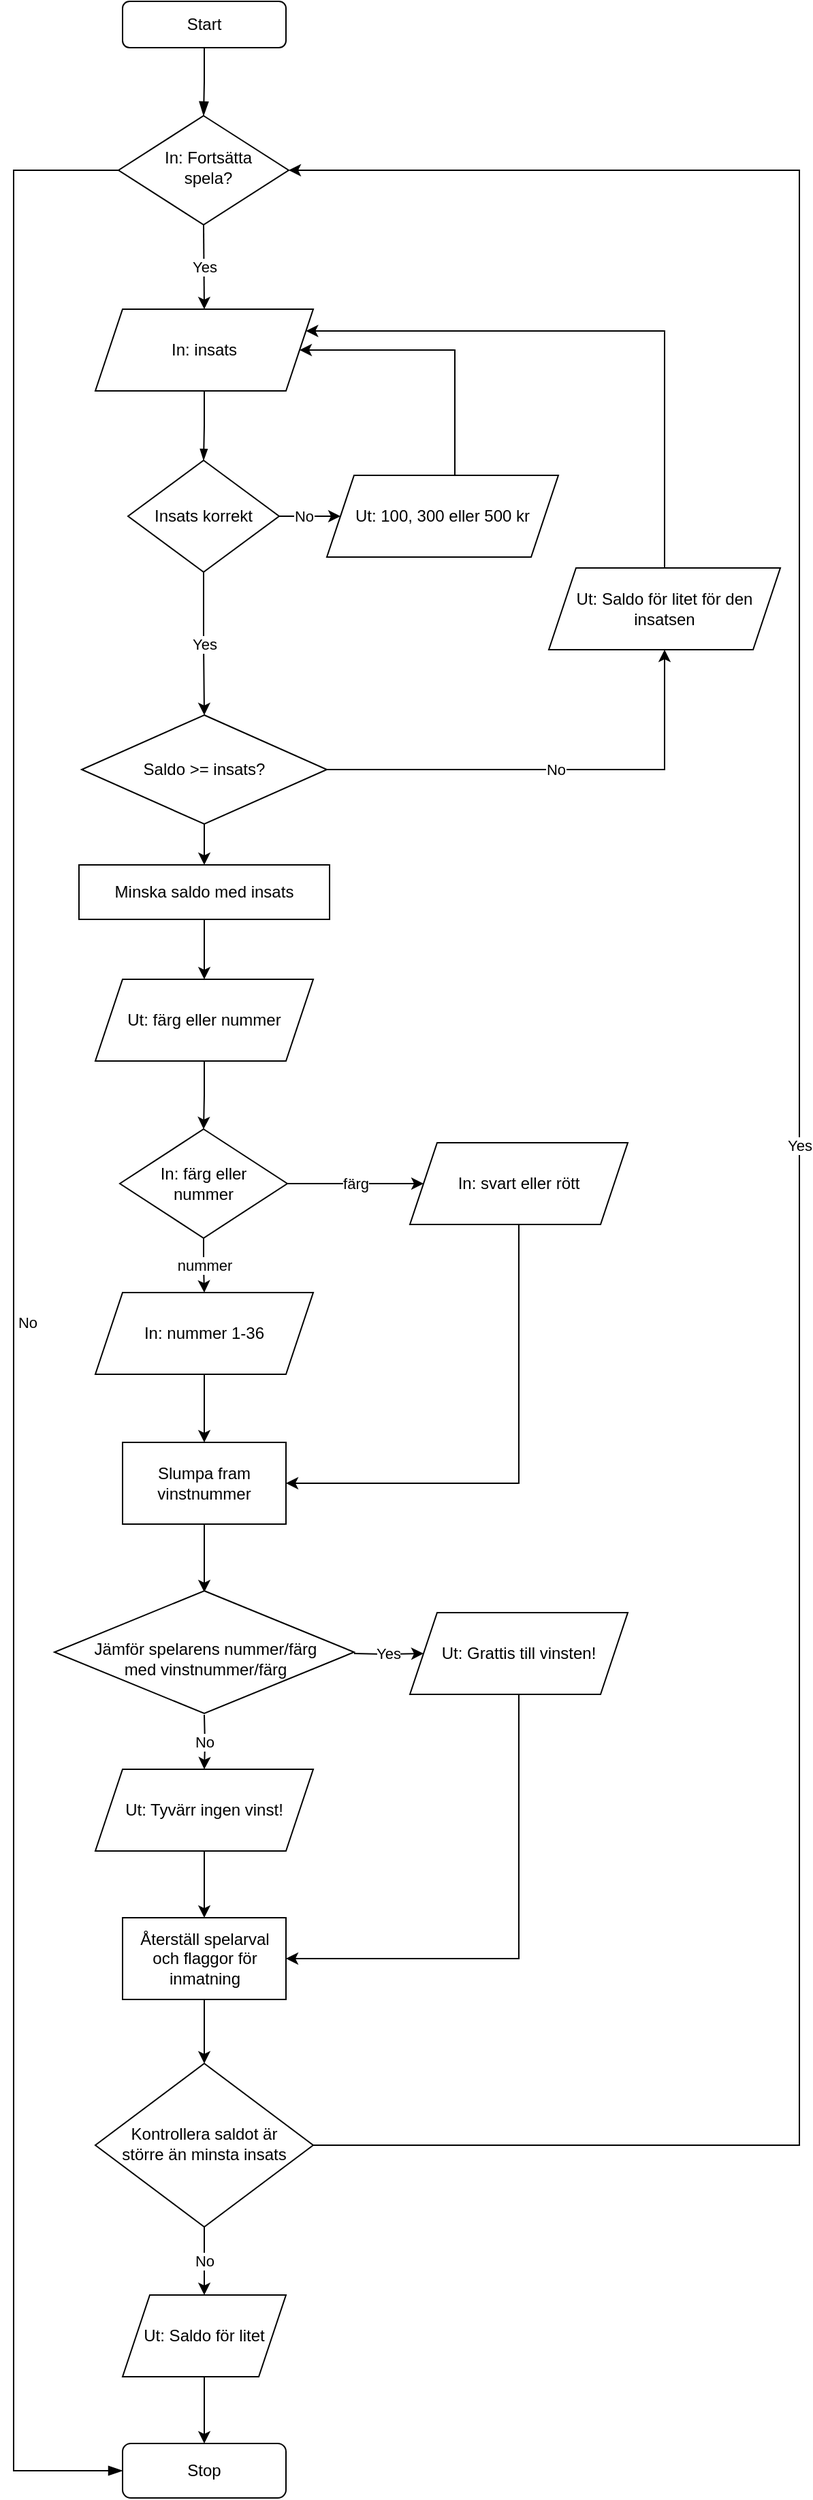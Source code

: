 <mxfile version="20.0.1" type="device"><diagram id="C5RBs43oDa-KdzZeNtuy" name="Page-1"><mxGraphModel dx="1488" dy="672" grid="0" gridSize="10" guides="1" tooltips="1" connect="1" arrows="1" fold="1" page="1" pageScale="1" pageWidth="827" pageHeight="1169" math="0" shadow="0"><root><mxCell id="WIyWlLk6GJQsqaUBKTNV-0"/><mxCell id="WIyWlLk6GJQsqaUBKTNV-1" parent="WIyWlLk6GJQsqaUBKTNV-0"/><mxCell id="WIyWlLk6GJQsqaUBKTNV-2" value="" style="rounded=0;html=1;jettySize=auto;orthogonalLoop=1;fontSize=11;endArrow=blockThin;endFill=1;endSize=8;strokeWidth=1;shadow=0;labelBackgroundColor=none;edgeStyle=orthogonalEdgeStyle;" parent="WIyWlLk6GJQsqaUBKTNV-1" source="WIyWlLk6GJQsqaUBKTNV-3" target="WIyWlLk6GJQsqaUBKTNV-6" edge="1"><mxGeometry relative="1" as="geometry"/></mxCell><mxCell id="WIyWlLk6GJQsqaUBKTNV-3" value="Start" style="rounded=1;whiteSpace=wrap;html=1;fontSize=12;glass=0;strokeWidth=1;shadow=0;" parent="WIyWlLk6GJQsqaUBKTNV-1" vertex="1"><mxGeometry x="160" y="86" width="120" height="34" as="geometry"/></mxCell><mxCell id="WIyWlLk6GJQsqaUBKTNV-5" value="No" style="edgeStyle=orthogonalEdgeStyle;rounded=0;html=1;jettySize=auto;orthogonalLoop=1;fontSize=11;endArrow=blockThin;endFill=1;endSize=8;strokeWidth=1;shadow=0;labelBackgroundColor=none;exitX=0;exitY=0.5;exitDx=0;exitDy=0;entryX=0;entryY=0.5;entryDx=0;entryDy=0;" parent="WIyWlLk6GJQsqaUBKTNV-1" source="WIyWlLk6GJQsqaUBKTNV-6" target="WIyWlLk6GJQsqaUBKTNV-11" edge="1"><mxGeometry y="10" relative="1" as="geometry"><mxPoint as="offset"/><mxPoint x="90" y="440" as="targetPoint"/><Array as="points"><mxPoint x="80" y="210"/><mxPoint x="80" y="1899"/></Array></mxGeometry></mxCell><mxCell id="f2NnET3SuriSRTDmR-nI-0" value="Yes" style="edgeStyle=none;curved=1;rounded=0;orthogonalLoop=1;jettySize=auto;html=1;exitX=0.5;exitY=1;exitDx=0;exitDy=0;entryX=0.5;entryY=0;entryDx=0;entryDy=0;endArrow=classic;startSize=6;endSize=6;sourcePerimeterSpacing=0;targetPerimeterSpacing=0;" edge="1" parent="WIyWlLk6GJQsqaUBKTNV-1" source="WIyWlLk6GJQsqaUBKTNV-6" target="add4nnjq6_vR_UrR0m75-10"><mxGeometry relative="1" as="geometry"/></mxCell><mxCell id="WIyWlLk6GJQsqaUBKTNV-6" value="In: Fortsätta spela?" style="rhombus;whiteSpace=wrap;html=1;shadow=0;fontFamily=Helvetica;fontSize=12;align=center;strokeWidth=1;spacing=6;spacingTop=-4;perimeterSpacing=0;spacingLeft=13;spacingBottom=0;spacingRight=6;" parent="WIyWlLk6GJQsqaUBKTNV-1" vertex="1"><mxGeometry x="157" y="170" width="125" height="80" as="geometry"/></mxCell><mxCell id="WIyWlLk6GJQsqaUBKTNV-11" value="Stop" style="rounded=1;whiteSpace=wrap;html=1;fontSize=12;glass=0;strokeWidth=1;shadow=0;" parent="WIyWlLk6GJQsqaUBKTNV-1" vertex="1"><mxGeometry x="160" y="1879" width="120" height="40" as="geometry"/></mxCell><mxCell id="add4nnjq6_vR_UrR0m75-12" style="edgeStyle=orthogonalEdgeStyle;rounded=0;orthogonalLoop=1;jettySize=auto;html=1;endArrow=blockThin;endFill=1;" parent="WIyWlLk6GJQsqaUBKTNV-1" source="add4nnjq6_vR_UrR0m75-10" target="2Pdob3zwKr16V2wpJ0de-7" edge="1"><mxGeometry relative="1" as="geometry"><mxPoint x="220" y="432" as="targetPoint"/></mxGeometry></mxCell><mxCell id="add4nnjq6_vR_UrR0m75-10" value="In: insats" style="shape=parallelogram;perimeter=parallelogramPerimeter;whiteSpace=wrap;html=1;fixedSize=1;" parent="WIyWlLk6GJQsqaUBKTNV-1" vertex="1"><mxGeometry x="140" y="312" width="160" height="60" as="geometry"/></mxCell><mxCell id="lTKATb2LQ7OgM3ZhORIK-29" style="edgeStyle=orthogonalEdgeStyle;curved=0;rounded=1;sketch=0;orthogonalLoop=1;jettySize=auto;html=1;exitX=0.5;exitY=1;exitDx=0;exitDy=0;entryX=0.5;entryY=0;entryDx=0;entryDy=0;" parent="WIyWlLk6GJQsqaUBKTNV-1" source="add4nnjq6_vR_UrR0m75-13" target="lTKATb2LQ7OgM3ZhORIK-28" edge="1"><mxGeometry relative="1" as="geometry"/></mxCell><mxCell id="2Pdob3zwKr16V2wpJ0de-10" value="No" style="edgeStyle=orthogonalEdgeStyle;rounded=0;orthogonalLoop=1;jettySize=auto;html=1;exitX=1;exitY=0.5;exitDx=0;exitDy=0;entryX=0.5;entryY=1;entryDx=0;entryDy=0;" parent="WIyWlLk6GJQsqaUBKTNV-1" source="add4nnjq6_vR_UrR0m75-13" target="lTKATb2LQ7OgM3ZhORIK-4" edge="1"><mxGeometry relative="1" as="geometry"/></mxCell><mxCell id="add4nnjq6_vR_UrR0m75-13" value="&lt;span&gt;Saldo &amp;gt;= insats?&lt;/span&gt;" style="rhombus;whiteSpace=wrap;html=1;" parent="WIyWlLk6GJQsqaUBKTNV-1" vertex="1"><mxGeometry x="130" y="610" width="180" height="80" as="geometry"/></mxCell><mxCell id="lTKATb2LQ7OgM3ZhORIK-3" style="edgeStyle=orthogonalEdgeStyle;rounded=0;orthogonalLoop=1;jettySize=auto;html=1;exitX=0.5;exitY=0;exitDx=0;exitDy=0;entryX=1;entryY=0.25;entryDx=0;entryDy=0;" parent="WIyWlLk6GJQsqaUBKTNV-1" source="lTKATb2LQ7OgM3ZhORIK-4" edge="1" target="add4nnjq6_vR_UrR0m75-10"><mxGeometry relative="1" as="geometry"><mxPoint x="332" y="261" as="targetPoint"/><mxPoint x="414" y="303" as="sourcePoint"/><Array as="points"><mxPoint x="558" y="328"/></Array></mxGeometry></mxCell><mxCell id="lTKATb2LQ7OgM3ZhORIK-4" value="&lt;span style=&quot;&quot;&gt;Ut: Saldo för litet för den insatsen&lt;/span&gt;" style="shape=parallelogram;perimeter=parallelogramPerimeter;whiteSpace=wrap;html=1;fixedSize=1;" parent="WIyWlLk6GJQsqaUBKTNV-1" vertex="1"><mxGeometry x="473" y="502" width="170" height="60" as="geometry"/></mxCell><mxCell id="lTKATb2LQ7OgM3ZhORIK-9" style="edgeStyle=orthogonalEdgeStyle;rounded=0;orthogonalLoop=1;jettySize=auto;html=1;exitX=0.5;exitY=1;exitDx=0;exitDy=0;entryX=0.5;entryY=0;entryDx=0;entryDy=0;" parent="WIyWlLk6GJQsqaUBKTNV-1" source="lTKATb2LQ7OgM3ZhORIK-6" target="lTKATb2LQ7OgM3ZhORIK-8" edge="1"><mxGeometry relative="1" as="geometry"/></mxCell><mxCell id="lTKATb2LQ7OgM3ZhORIK-6" value="&lt;span style=&quot;&quot;&gt;Ut: färg eller nummer&lt;/span&gt;" style="shape=parallelogram;perimeter=parallelogramPerimeter;whiteSpace=wrap;html=1;fixedSize=1;" parent="WIyWlLk6GJQsqaUBKTNV-1" vertex="1"><mxGeometry x="140" y="804" width="160" height="60" as="geometry"/></mxCell><mxCell id="lTKATb2LQ7OgM3ZhORIK-12" value="färg" style="edgeStyle=orthogonalEdgeStyle;rounded=0;orthogonalLoop=1;jettySize=auto;html=1;exitX=1;exitY=0.5;exitDx=0;exitDy=0;entryX=0;entryY=0.5;entryDx=0;entryDy=0;" parent="WIyWlLk6GJQsqaUBKTNV-1" source="lTKATb2LQ7OgM3ZhORIK-8" target="lTKATb2LQ7OgM3ZhORIK-11" edge="1"><mxGeometry relative="1" as="geometry"/></mxCell><mxCell id="lTKATb2LQ7OgM3ZhORIK-14" value="nummer" style="edgeStyle=orthogonalEdgeStyle;rounded=0;orthogonalLoop=1;jettySize=auto;html=1;exitX=0.5;exitY=1;exitDx=0;exitDy=0;entryX=0.5;entryY=0;entryDx=0;entryDy=0;" parent="WIyWlLk6GJQsqaUBKTNV-1" source="lTKATb2LQ7OgM3ZhORIK-8" target="lTKATb2LQ7OgM3ZhORIK-13" edge="1"><mxGeometry relative="1" as="geometry"/></mxCell><mxCell id="lTKATb2LQ7OgM3ZhORIK-8" value="In: färg eller nummer" style="rhombus;whiteSpace=wrap;html=1;spacingLeft=6;spacingRight=6;" parent="WIyWlLk6GJQsqaUBKTNV-1" vertex="1"><mxGeometry x="158" y="914" width="123" height="80" as="geometry"/></mxCell><mxCell id="lTKATb2LQ7OgM3ZhORIK-16" style="edgeStyle=orthogonalEdgeStyle;rounded=0;orthogonalLoop=1;jettySize=auto;html=1;entryX=1;entryY=0.5;entryDx=0;entryDy=0;exitX=0.5;exitY=1;exitDx=0;exitDy=0;" parent="WIyWlLk6GJQsqaUBKTNV-1" source="lTKATb2LQ7OgM3ZhORIK-11" target="lTKATb2LQ7OgM3ZhORIK-15" edge="1"><mxGeometry relative="1" as="geometry"><Array as="points"><mxPoint x="451" y="1174"/></Array></mxGeometry></mxCell><mxCell id="lTKATb2LQ7OgM3ZhORIK-11" value="&lt;span style=&quot;&quot;&gt;In: svart eller rött&lt;/span&gt;" style="shape=parallelogram;perimeter=parallelogramPerimeter;whiteSpace=wrap;html=1;fixedSize=1;" parent="WIyWlLk6GJQsqaUBKTNV-1" vertex="1"><mxGeometry x="371" y="924" width="160" height="60" as="geometry"/></mxCell><mxCell id="lTKATb2LQ7OgM3ZhORIK-17" style="edgeStyle=orthogonalEdgeStyle;rounded=0;orthogonalLoop=1;jettySize=auto;html=1;exitX=0.5;exitY=1;exitDx=0;exitDy=0;entryX=0.5;entryY=0;entryDx=0;entryDy=0;" parent="WIyWlLk6GJQsqaUBKTNV-1" source="lTKATb2LQ7OgM3ZhORIK-13" target="lTKATb2LQ7OgM3ZhORIK-15" edge="1"><mxGeometry relative="1" as="geometry"/></mxCell><mxCell id="lTKATb2LQ7OgM3ZhORIK-13" value="&lt;span style=&quot;&quot;&gt;In: nummer 1-36&lt;/span&gt;" style="shape=parallelogram;perimeter=parallelogramPerimeter;whiteSpace=wrap;html=1;fixedSize=1;" parent="WIyWlLk6GJQsqaUBKTNV-1" vertex="1"><mxGeometry x="140" y="1034" width="160" height="60" as="geometry"/></mxCell><mxCell id="lTKATb2LQ7OgM3ZhORIK-19" style="edgeStyle=orthogonalEdgeStyle;rounded=0;orthogonalLoop=1;jettySize=auto;html=1;exitX=0.5;exitY=1;exitDx=0;exitDy=0;entryX=0.5;entryY=0;entryDx=0;entryDy=0;" parent="WIyWlLk6GJQsqaUBKTNV-1" source="lTKATb2LQ7OgM3ZhORIK-15" edge="1"><mxGeometry relative="1" as="geometry"><mxPoint x="220" y="1254" as="targetPoint"/></mxGeometry></mxCell><mxCell id="lTKATb2LQ7OgM3ZhORIK-15" value="Slumpa fram vinstnummer" style="rounded=0;whiteSpace=wrap;html=1;" parent="WIyWlLk6GJQsqaUBKTNV-1" vertex="1"><mxGeometry x="160" y="1144" width="120" height="60" as="geometry"/></mxCell><mxCell id="lTKATb2LQ7OgM3ZhORIK-23" value="Yes" style="edgeStyle=orthogonalEdgeStyle;curved=0;rounded=1;sketch=0;orthogonalLoop=1;jettySize=auto;html=1;exitX=1;exitY=0.5;exitDx=0;exitDy=0;entryX=0;entryY=0.5;entryDx=0;entryDy=0;" parent="WIyWlLk6GJQsqaUBKTNV-1" target="lTKATb2LQ7OgM3ZhORIK-21" edge="1"><mxGeometry relative="1" as="geometry"><mxPoint x="330" y="1299" as="sourcePoint"/></mxGeometry></mxCell><mxCell id="lTKATb2LQ7OgM3ZhORIK-24" value="No" style="edgeStyle=orthogonalEdgeStyle;curved=0;rounded=1;sketch=0;orthogonalLoop=1;jettySize=auto;html=1;exitX=0.5;exitY=1;exitDx=0;exitDy=0;" parent="WIyWlLk6GJQsqaUBKTNV-1" target="lTKATb2LQ7OgM3ZhORIK-22" edge="1"><mxGeometry relative="1" as="geometry"><mxPoint x="220" y="1344" as="sourcePoint"/></mxGeometry></mxCell><mxCell id="lTKATb2LQ7OgM3ZhORIK-20" value="Jämför spelarens nummer/färg med vinstnummer/färg" style="rhombus;whiteSpace=wrap;html=1;spacingTop=10;spacing=2;spacingLeft=15;spacingRight=13;" parent="WIyWlLk6GJQsqaUBKTNV-1" vertex="1"><mxGeometry x="110" y="1253" width="220" height="90" as="geometry"/></mxCell><mxCell id="lTKATb2LQ7OgM3ZhORIK-31" style="edgeStyle=orthogonalEdgeStyle;rounded=0;sketch=0;orthogonalLoop=1;jettySize=auto;html=1;exitX=0.5;exitY=1;exitDx=0;exitDy=0;entryX=1;entryY=0.5;entryDx=0;entryDy=0;" parent="WIyWlLk6GJQsqaUBKTNV-1" source="lTKATb2LQ7OgM3ZhORIK-21" target="lTKATb2LQ7OgM3ZhORIK-25" edge="1"><mxGeometry relative="1" as="geometry"/></mxCell><mxCell id="lTKATb2LQ7OgM3ZhORIK-21" value="&lt;span style=&quot;&quot;&gt;Ut: Grattis till vinsten!&lt;/span&gt;" style="shape=parallelogram;perimeter=parallelogramPerimeter;whiteSpace=wrap;html=1;fixedSize=1;" parent="WIyWlLk6GJQsqaUBKTNV-1" vertex="1"><mxGeometry x="371" y="1269" width="160" height="60" as="geometry"/></mxCell><mxCell id="lTKATb2LQ7OgM3ZhORIK-26" style="edgeStyle=orthogonalEdgeStyle;curved=0;rounded=1;sketch=0;orthogonalLoop=1;jettySize=auto;html=1;exitX=0.5;exitY=1;exitDx=0;exitDy=0;entryX=0.5;entryY=0;entryDx=0;entryDy=0;" parent="WIyWlLk6GJQsqaUBKTNV-1" source="lTKATb2LQ7OgM3ZhORIK-22" target="lTKATb2LQ7OgM3ZhORIK-25" edge="1"><mxGeometry relative="1" as="geometry"/></mxCell><mxCell id="lTKATb2LQ7OgM3ZhORIK-22" value="&lt;span style=&quot;&quot;&gt;Ut: Tyvärr ingen vinst!&lt;/span&gt;" style="shape=parallelogram;perimeter=parallelogramPerimeter;whiteSpace=wrap;html=1;fixedSize=1;" parent="WIyWlLk6GJQsqaUBKTNV-1" vertex="1"><mxGeometry x="140" y="1384" width="160" height="60" as="geometry"/></mxCell><mxCell id="2Pdob3zwKr16V2wpJ0de-2" style="edgeStyle=orthogonalEdgeStyle;rounded=0;orthogonalLoop=1;jettySize=auto;html=1;exitX=0.5;exitY=1;exitDx=0;exitDy=0;entryX=0.5;entryY=0;entryDx=0;entryDy=0;" parent="WIyWlLk6GJQsqaUBKTNV-1" source="lTKATb2LQ7OgM3ZhORIK-25" target="2Pdob3zwKr16V2wpJ0de-1" edge="1"><mxGeometry relative="1" as="geometry"/></mxCell><mxCell id="lTKATb2LQ7OgM3ZhORIK-25" value="Återställ spelarval och flaggor för inmatning" style="rounded=0;whiteSpace=wrap;html=1;sketch=0;spacingLeft=1;" parent="WIyWlLk6GJQsqaUBKTNV-1" vertex="1"><mxGeometry x="160" y="1493" width="120" height="60" as="geometry"/></mxCell><mxCell id="lTKATb2LQ7OgM3ZhORIK-30" style="edgeStyle=orthogonalEdgeStyle;curved=0;rounded=1;sketch=0;orthogonalLoop=1;jettySize=auto;html=1;exitX=0.5;exitY=1;exitDx=0;exitDy=0;entryX=0.5;entryY=0;entryDx=0;entryDy=0;" parent="WIyWlLk6GJQsqaUBKTNV-1" source="lTKATb2LQ7OgM3ZhORIK-28" target="lTKATb2LQ7OgM3ZhORIK-6" edge="1"><mxGeometry relative="1" as="geometry"/></mxCell><mxCell id="lTKATb2LQ7OgM3ZhORIK-28" value="Minska saldo med insats" style="rounded=0;whiteSpace=wrap;html=1;sketch=0;" parent="WIyWlLk6GJQsqaUBKTNV-1" vertex="1"><mxGeometry x="128" y="720" width="184" height="40" as="geometry"/></mxCell><mxCell id="2Pdob3zwKr16V2wpJ0de-4" value="No" style="edgeStyle=orthogonalEdgeStyle;rounded=0;orthogonalLoop=1;jettySize=auto;html=1;exitX=0.5;exitY=1;exitDx=0;exitDy=0;entryX=0.5;entryY=0;entryDx=0;entryDy=0;" parent="WIyWlLk6GJQsqaUBKTNV-1" source="2Pdob3zwKr16V2wpJ0de-1" target="2Pdob3zwKr16V2wpJ0de-3" edge="1"><mxGeometry relative="1" as="geometry"/></mxCell><mxCell id="2Pdob3zwKr16V2wpJ0de-6" value="Yes" style="edgeStyle=orthogonalEdgeStyle;rounded=0;orthogonalLoop=1;jettySize=auto;html=1;exitX=1;exitY=0.5;exitDx=0;exitDy=0;entryX=1;entryY=0.5;entryDx=0;entryDy=0;" parent="WIyWlLk6GJQsqaUBKTNV-1" source="2Pdob3zwKr16V2wpJ0de-1" target="WIyWlLk6GJQsqaUBKTNV-6" edge="1"><mxGeometry relative="1" as="geometry"><Array as="points"><mxPoint x="657" y="1660"/><mxPoint x="657" y="210"/></Array></mxGeometry></mxCell><mxCell id="2Pdob3zwKr16V2wpJ0de-1" value="Kontrollera saldot är större än minsta insats" style="rhombus;whiteSpace=wrap;html=1;shadow=0;fontFamily=Helvetica;fontSize=12;align=center;strokeWidth=1;spacing=6;spacingTop=10;spacingLeft=6;spacingBottom=12;spacingRight=6;" parent="WIyWlLk6GJQsqaUBKTNV-1" vertex="1"><mxGeometry x="140" y="1600" width="160" height="120" as="geometry"/></mxCell><mxCell id="2Pdob3zwKr16V2wpJ0de-5" style="edgeStyle=orthogonalEdgeStyle;rounded=0;orthogonalLoop=1;jettySize=auto;html=1;exitX=0.5;exitY=1;exitDx=0;exitDy=0;entryX=0.5;entryY=0;entryDx=0;entryDy=0;" parent="WIyWlLk6GJQsqaUBKTNV-1" source="2Pdob3zwKr16V2wpJ0de-3" target="WIyWlLk6GJQsqaUBKTNV-11" edge="1"><mxGeometry relative="1" as="geometry"/></mxCell><mxCell id="2Pdob3zwKr16V2wpJ0de-3" value="&lt;span style=&quot;&quot;&gt;Ut: Saldo för litet&lt;/span&gt;" style="shape=parallelogram;perimeter=parallelogramPerimeter;whiteSpace=wrap;html=1;fixedSize=1;" parent="WIyWlLk6GJQsqaUBKTNV-1" vertex="1"><mxGeometry x="160" y="1770" width="120" height="60" as="geometry"/></mxCell><mxCell id="2Pdob3zwKr16V2wpJ0de-8" value="Yes" style="edgeStyle=orthogonalEdgeStyle;rounded=0;orthogonalLoop=1;jettySize=auto;html=1;exitX=0.5;exitY=1;exitDx=0;exitDy=0;entryX=0.5;entryY=0;entryDx=0;entryDy=0;" parent="WIyWlLk6GJQsqaUBKTNV-1" source="2Pdob3zwKr16V2wpJ0de-7" target="add4nnjq6_vR_UrR0m75-13" edge="1"><mxGeometry relative="1" as="geometry"/></mxCell><mxCell id="2Pdob3zwKr16V2wpJ0de-11" value="No" style="edgeStyle=orthogonalEdgeStyle;rounded=0;orthogonalLoop=1;jettySize=auto;html=1;exitX=1;exitY=0.5;exitDx=0;exitDy=0;entryX=0;entryY=0.5;entryDx=0;entryDy=0;" parent="WIyWlLk6GJQsqaUBKTNV-1" source="2Pdob3zwKr16V2wpJ0de-7" target="2Pdob3zwKr16V2wpJ0de-9" edge="1"><mxGeometry relative="1" as="geometry"/></mxCell><mxCell id="2Pdob3zwKr16V2wpJ0de-7" value="Insats korrekt" style="rhombus;whiteSpace=wrap;html=1;" parent="WIyWlLk6GJQsqaUBKTNV-1" vertex="1"><mxGeometry x="164" y="423" width="111" height="82" as="geometry"/></mxCell><mxCell id="2Pdob3zwKr16V2wpJ0de-12" style="edgeStyle=orthogonalEdgeStyle;rounded=0;orthogonalLoop=1;jettySize=auto;html=1;entryX=1;entryY=0.5;entryDx=0;entryDy=0;" parent="WIyWlLk6GJQsqaUBKTNV-1" source="2Pdob3zwKr16V2wpJ0de-9" edge="1" target="add4nnjq6_vR_UrR0m75-10"><mxGeometry relative="1" as="geometry"><mxPoint x="340" y="275" as="targetPoint"/><Array as="points"><mxPoint x="404" y="342"/></Array></mxGeometry></mxCell><mxCell id="2Pdob3zwKr16V2wpJ0de-9" value="&lt;span style=&quot;&quot;&gt;Ut: 100, 300 eller 500 kr&lt;/span&gt;" style="shape=parallelogram;perimeter=parallelogramPerimeter;whiteSpace=wrap;html=1;fixedSize=1;" parent="WIyWlLk6GJQsqaUBKTNV-1" vertex="1"><mxGeometry x="310" y="434" width="170" height="60" as="geometry"/></mxCell></root></mxGraphModel></diagram></mxfile>